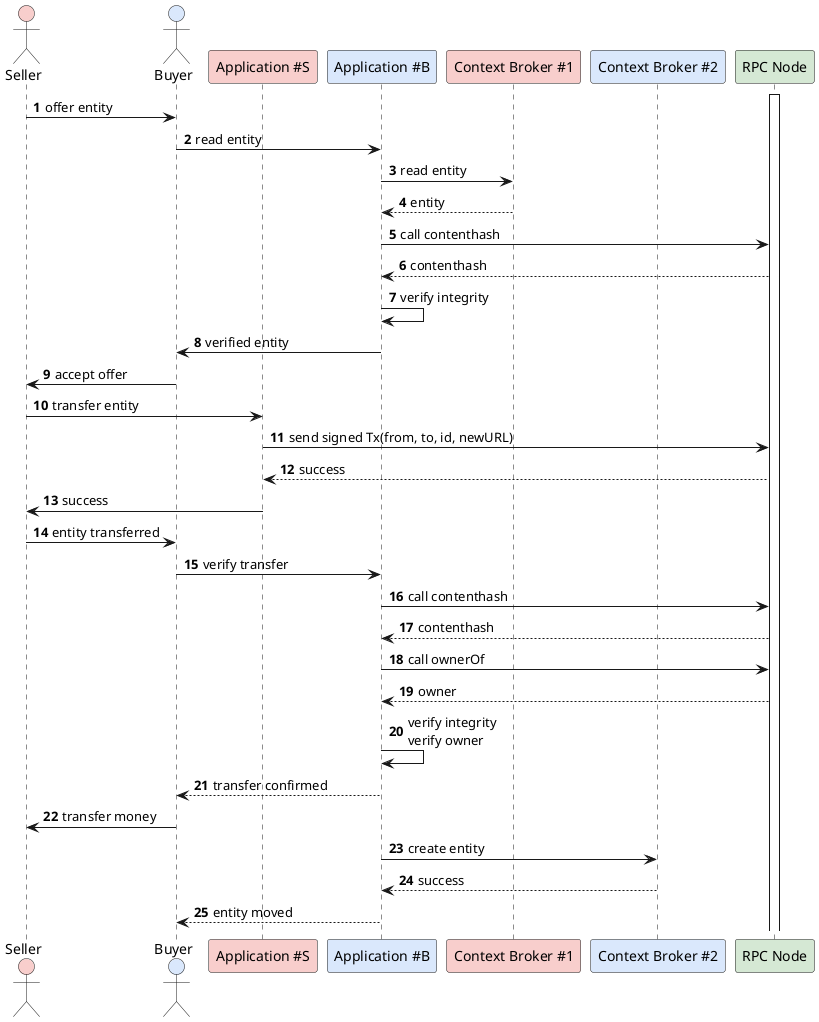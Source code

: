 @startuml
autonumber


actor "Seller" as S #F8CECC
actor "Buyer" as B #DAE8FC
participant "Application #S" as AS order 1 #F8CECC
participant "Application #B" as AB order 2 #DAE8FC

participant "Context Broker #1" as CB1 order 2 #F8CECC
participant "Context Broker #2" as CB2 order 4 #DAE8FC
participant "RPC Node" as RPCNode order 5 #D5E8D4

activate RPCNode


S -> B : offer entity
B -> AB : read entity
AB -> CB1 : read entity
CB1 --> AB : entity
AB -> RPCNode : call contenthash
RPCNode --> AB : contenthash
AB -> AB : verify integrity
AB -> B : verified entity

B -> S : accept offer

S -> AS: transfer entity
AS -> RPCNode : send signed Tx(from, to, id, newURL)
RPCNode --> AS : success
AS -> S : success

S -> B: entity transferred

B -> AB: verify transfer
AB -> RPCNode: call contenthash
RPCNode --> AB : contenthash
AB -> RPCNode: call ownerOf
RPCNode --> AB : owner
AB -> AB : verify integrity\nverify owner
AB --> B: transfer confirmed
B -> S: transfer money


AB -> CB2 : create entity
CB2 --> AB : success
AB --> B : entity moved

@enduml